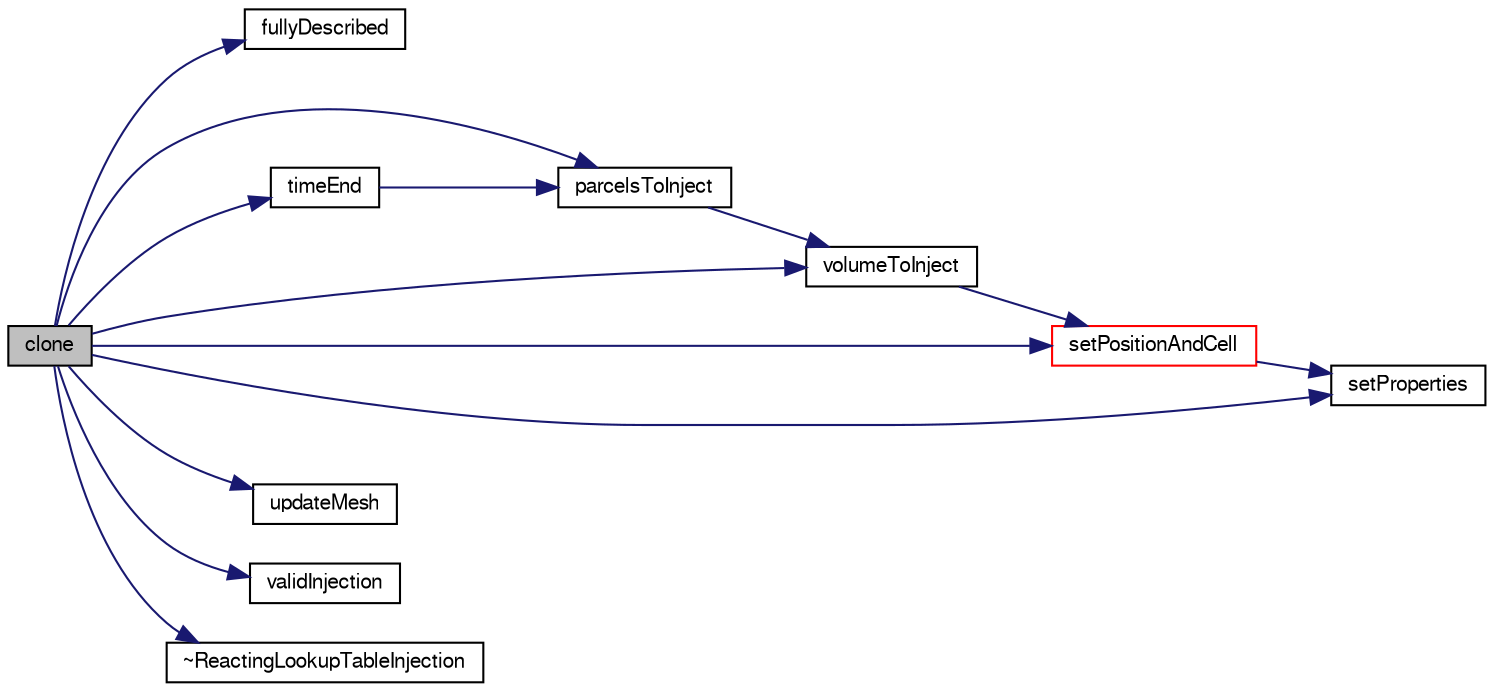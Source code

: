 digraph "clone"
{
  bgcolor="transparent";
  edge [fontname="FreeSans",fontsize="10",labelfontname="FreeSans",labelfontsize="10"];
  node [fontname="FreeSans",fontsize="10",shape=record];
  rankdir="LR";
  Node9 [label="clone",height=0.2,width=0.4,color="black", fillcolor="grey75", style="filled", fontcolor="black"];
  Node9 -> Node10 [color="midnightblue",fontsize="10",style="solid",fontname="FreeSans"];
  Node10 [label="fullyDescribed",height=0.2,width=0.4,color="black",URL="$a24306.html#af4fb99083ed1d810af7074f440cb0aa2",tooltip="Flag to identify whether model fully describes the parcel. "];
  Node9 -> Node11 [color="midnightblue",fontsize="10",style="solid",fontname="FreeSans"];
  Node11 [label="parcelsToInject",height=0.2,width=0.4,color="black",URL="$a24306.html#a4c4730db6620caeb697dfb15e7ed265a",tooltip="Number of parcels to introduce relative to SOI. "];
  Node11 -> Node12 [color="midnightblue",fontsize="10",style="solid",fontname="FreeSans"];
  Node12 [label="volumeToInject",height=0.2,width=0.4,color="black",URL="$a24306.html#a429d17f10d15e9c7727159582c3f149b",tooltip="Volume of parcels to introduce relative to SOI. "];
  Node12 -> Node13 [color="midnightblue",fontsize="10",style="solid",fontname="FreeSans"];
  Node13 [label="setPositionAndCell",height=0.2,width=0.4,color="red",URL="$a24306.html#aad46d52ac65ec9617ddd76b06e2bc670",tooltip="Set the injection position and owner cell, tetFace and tetPt. "];
  Node13 -> Node16 [color="midnightblue",fontsize="10",style="solid",fontname="FreeSans"];
  Node16 [label="setProperties",height=0.2,width=0.4,color="black",URL="$a24306.html#a9c29fb14e9bea94ae75c185efe894b00",tooltip="Set the parcel properties. "];
  Node9 -> Node13 [color="midnightblue",fontsize="10",style="solid",fontname="FreeSans"];
  Node9 -> Node16 [color="midnightblue",fontsize="10",style="solid",fontname="FreeSans"];
  Node9 -> Node17 [color="midnightblue",fontsize="10",style="solid",fontname="FreeSans"];
  Node17 [label="timeEnd",height=0.2,width=0.4,color="black",URL="$a24306.html#afd5e776d9ab536787996546ab74c728d",tooltip="Return the end-of-injection time. "];
  Node17 -> Node11 [color="midnightblue",fontsize="10",style="solid",fontname="FreeSans"];
  Node9 -> Node18 [color="midnightblue",fontsize="10",style="solid",fontname="FreeSans"];
  Node18 [label="updateMesh",height=0.2,width=0.4,color="black",URL="$a24306.html#ae5693a309a936ac1040dd48c2881677f",tooltip="Set injector locations when mesh is updated. "];
  Node9 -> Node19 [color="midnightblue",fontsize="10",style="solid",fontname="FreeSans"];
  Node19 [label="validInjection",height=0.2,width=0.4,color="black",URL="$a24306.html#a6b2f13f20088f7dc14953978d3ee7554",tooltip="Return flag to identify whether or not injection of parcelI is. "];
  Node9 -> Node12 [color="midnightblue",fontsize="10",style="solid",fontname="FreeSans"];
  Node9 -> Node20 [color="midnightblue",fontsize="10",style="solid",fontname="FreeSans"];
  Node20 [label="~ReactingLookupTableInjection",height=0.2,width=0.4,color="black",URL="$a24306.html#a675d6e9033a7f502472a349efe844bee",tooltip="Destructor. "];
}
